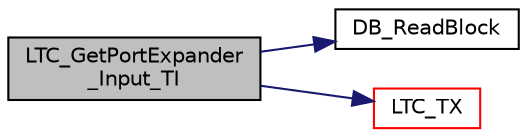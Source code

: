 digraph "LTC_GetPortExpander_Input_TI"
{
  edge [fontname="Helvetica",fontsize="10",labelfontname="Helvetica",labelfontsize="10"];
  node [fontname="Helvetica",fontsize="10",shape=record];
  rankdir="LR";
  Node105 [label="LTC_GetPortExpander\l_Input_TI",height=0.2,width=0.4,color="black", fillcolor="grey75", style="filled", fontcolor="black"];
  Node105 -> Node106 [color="midnightblue",fontsize="10",style="solid",fontname="Helvetica"];
  Node106 [label="DB_ReadBlock",height=0.2,width=0.4,color="black", fillcolor="white", style="filled",URL="$database_8c.html#a94356e609a13e483fa0c15465e154f34",tooltip="Reads a datablock in database by value. "];
  Node105 -> Node107 [color="midnightblue",fontsize="10",style="solid",fontname="Helvetica"];
  Node107 [label="LTC_TX",height=0.2,width=0.4,color="red", fillcolor="white", style="filled",URL="$ltc_8c.html#a66092dc4eb5b34b11d37701763836c41",tooltip="sends command and data to the LTC daisy-chain. "];
}
